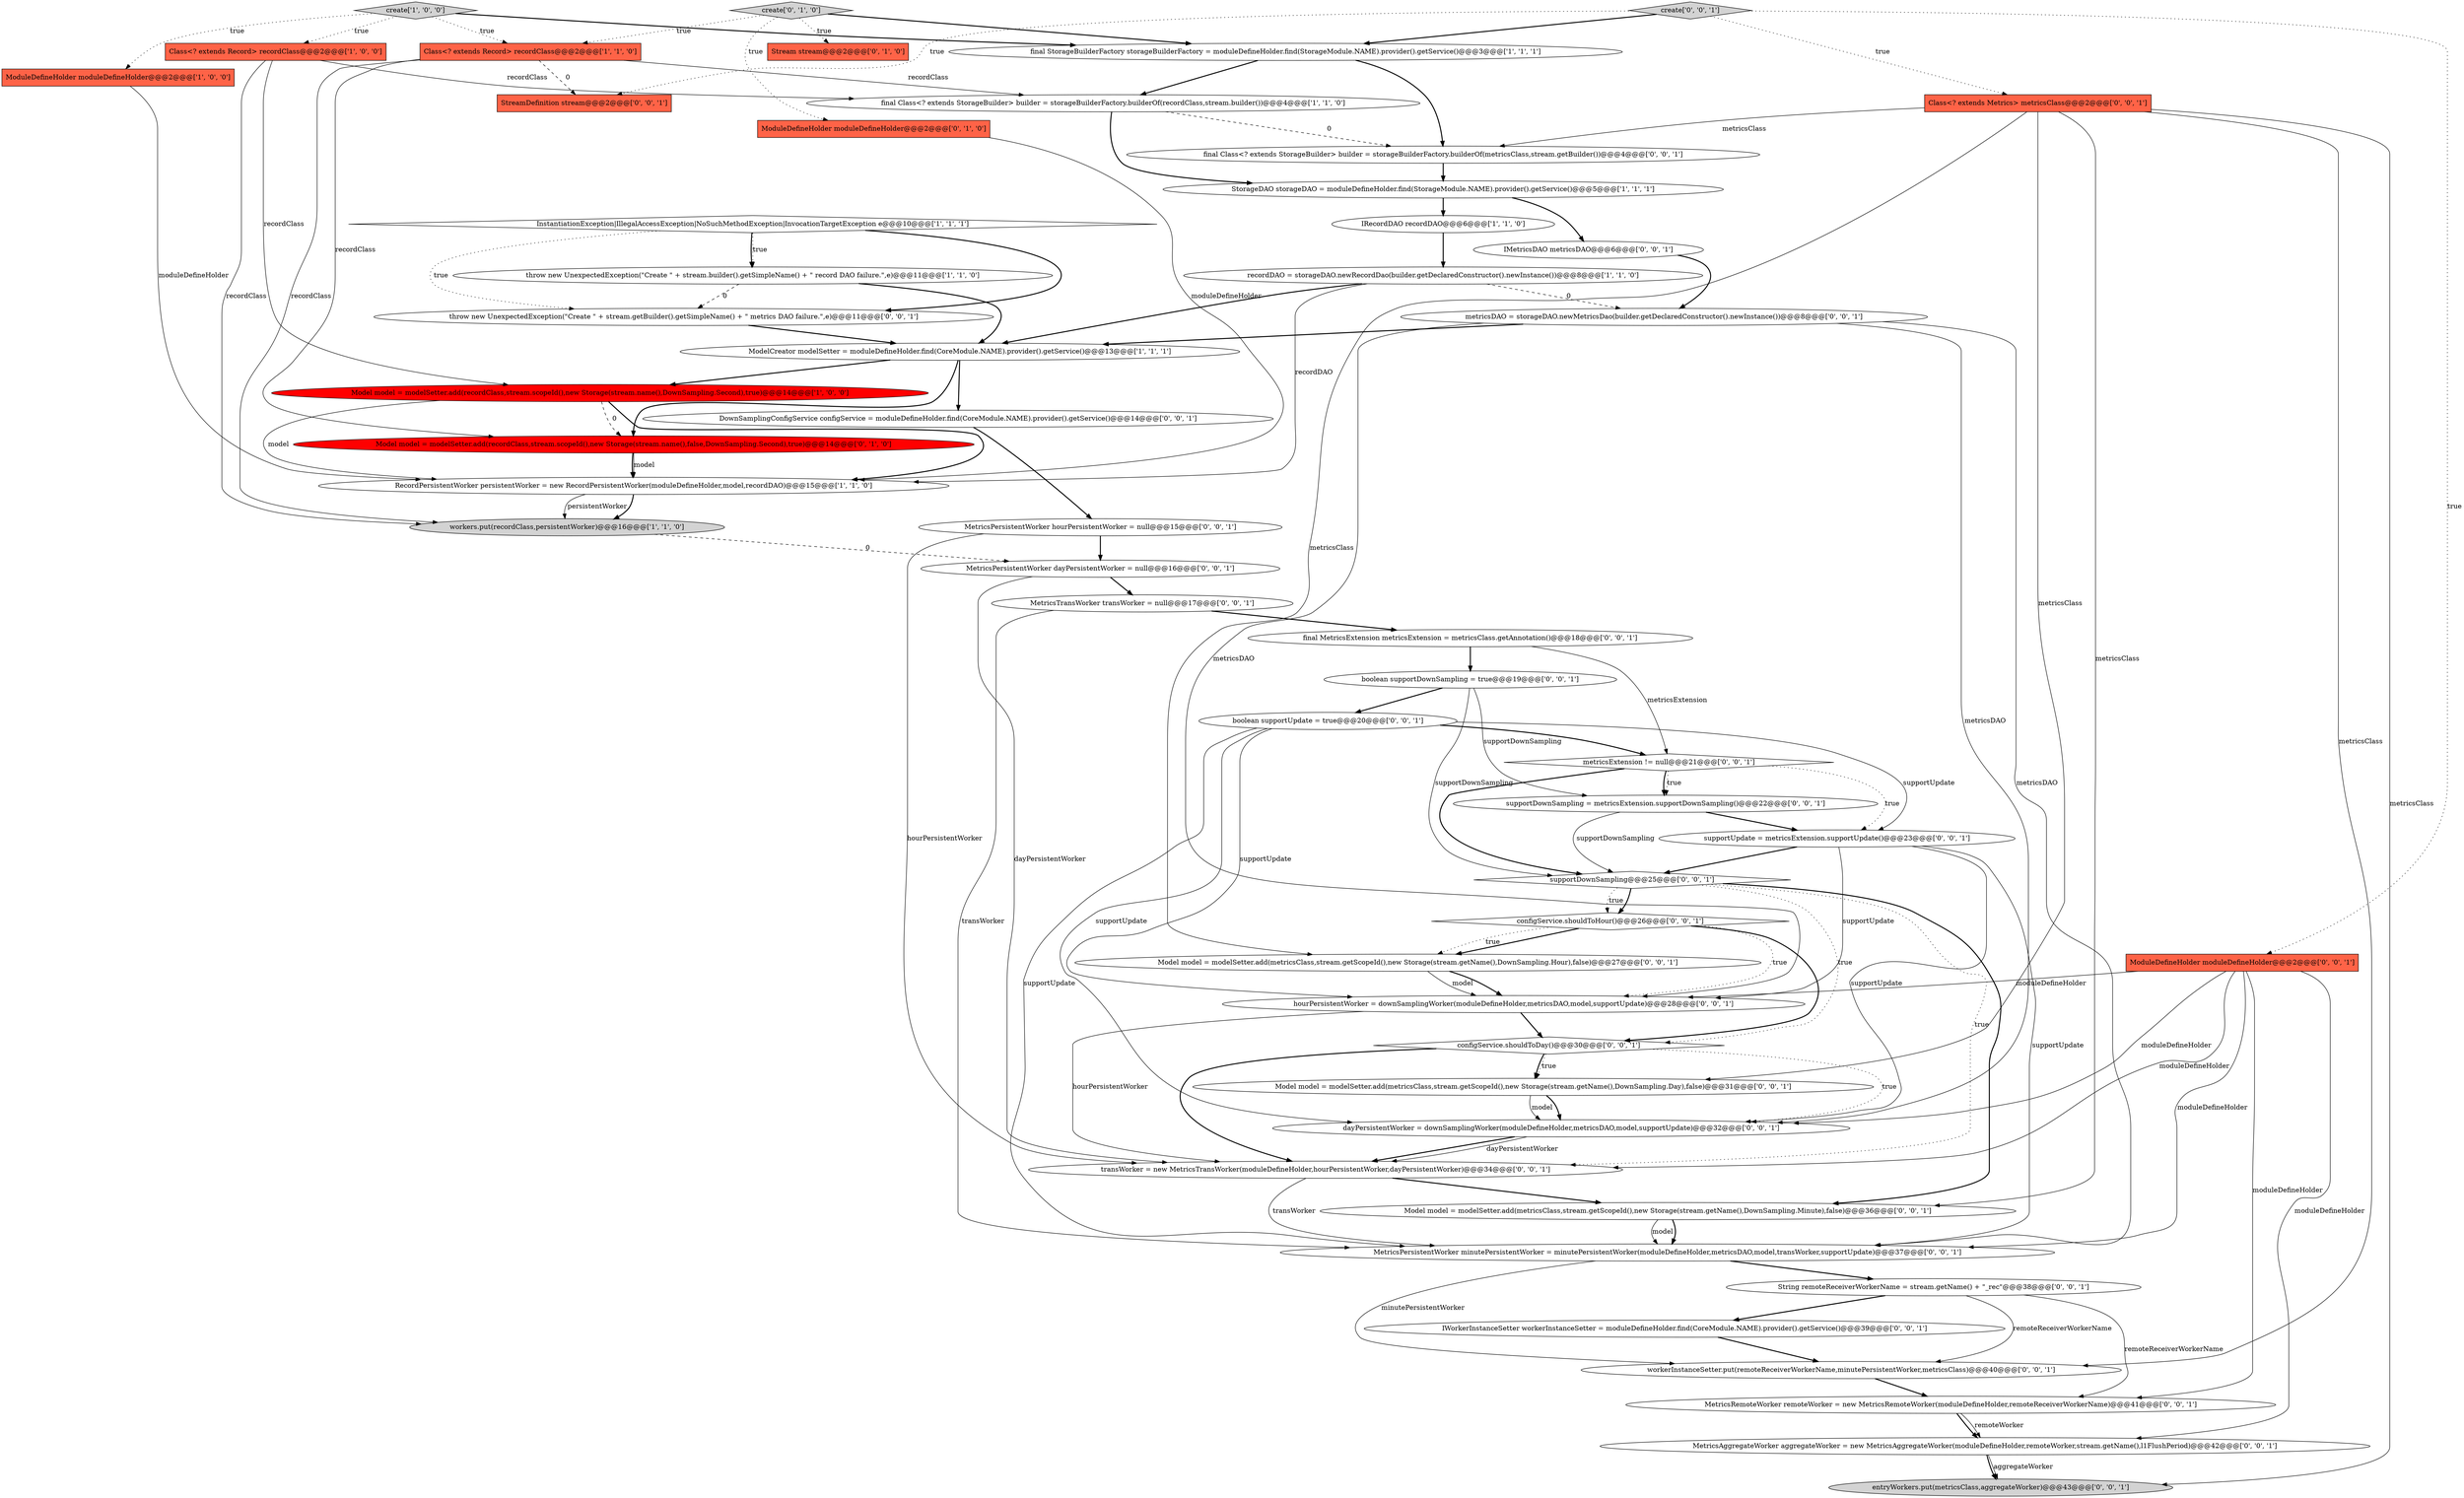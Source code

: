 digraph {
18 [style = filled, label = "create['0', '1', '0']", fillcolor = lightgray, shape = diamond image = "AAA0AAABBB2BBB"];
19 [style = filled, label = "ModuleDefineHolder moduleDefineHolder@@@2@@@['0', '0', '1']", fillcolor = tomato, shape = box image = "AAA0AAABBB3BBB"];
4 [style = filled, label = "StorageDAO storageDAO = moduleDefineHolder.find(StorageModule.NAME).provider().getService()@@@5@@@['1', '1', '1']", fillcolor = white, shape = ellipse image = "AAA0AAABBB1BBB"];
29 [style = filled, label = "metricsExtension != null@@@21@@@['0', '0', '1']", fillcolor = white, shape = diamond image = "AAA0AAABBB3BBB"];
2 [style = filled, label = "ModelCreator modelSetter = moduleDefineHolder.find(CoreModule.NAME).provider().getService()@@@13@@@['1', '1', '1']", fillcolor = white, shape = ellipse image = "AAA0AAABBB1BBB"];
33 [style = filled, label = "StreamDefinition stream@@@2@@@['0', '0', '1']", fillcolor = tomato, shape = box image = "AAA0AAABBB3BBB"];
34 [style = filled, label = "boolean supportDownSampling = true@@@19@@@['0', '0', '1']", fillcolor = white, shape = ellipse image = "AAA0AAABBB3BBB"];
42 [style = filled, label = "MetricsTransWorker transWorker = null@@@17@@@['0', '0', '1']", fillcolor = white, shape = ellipse image = "AAA0AAABBB3BBB"];
48 [style = filled, label = "boolean supportUpdate = true@@@20@@@['0', '0', '1']", fillcolor = white, shape = ellipse image = "AAA0AAABBB3BBB"];
51 [style = filled, label = "Model model = modelSetter.add(metricsClass,stream.getScopeId(),new Storage(stream.getName(),DownSampling.Hour),false)@@@27@@@['0', '0', '1']", fillcolor = white, shape = ellipse image = "AAA0AAABBB3BBB"];
32 [style = filled, label = "IMetricsDAO metricsDAO@@@6@@@['0', '0', '1']", fillcolor = white, shape = ellipse image = "AAA0AAABBB3BBB"];
35 [style = filled, label = "entryWorkers.put(metricsClass,aggregateWorker)@@@43@@@['0', '0', '1']", fillcolor = lightgray, shape = ellipse image = "AAA0AAABBB3BBB"];
30 [style = filled, label = "MetricsPersistentWorker hourPersistentWorker = null@@@15@@@['0', '0', '1']", fillcolor = white, shape = ellipse image = "AAA0AAABBB3BBB"];
24 [style = filled, label = "IWorkerInstanceSetter workerInstanceSetter = moduleDefineHolder.find(CoreModule.NAME).provider().getService()@@@39@@@['0', '0', '1']", fillcolor = white, shape = ellipse image = "AAA0AAABBB3BBB"];
8 [style = filled, label = "Class<? extends Record> recordClass@@@2@@@['1', '0', '0']", fillcolor = tomato, shape = box image = "AAA0AAABBB1BBB"];
46 [style = filled, label = "DownSamplingConfigService configService = moduleDefineHolder.find(CoreModule.NAME).provider().getService()@@@14@@@['0', '0', '1']", fillcolor = white, shape = ellipse image = "AAA0AAABBB3BBB"];
37 [style = filled, label = "MetricsRemoteWorker remoteWorker = new MetricsRemoteWorker(moduleDefineHolder,remoteReceiverWorkerName)@@@41@@@['0', '0', '1']", fillcolor = white, shape = ellipse image = "AAA0AAABBB3BBB"];
14 [style = filled, label = "InstantiationException|IllegalAccessException|NoSuchMethodException|InvocationTargetException e@@@10@@@['1', '1', '1']", fillcolor = white, shape = diamond image = "AAA0AAABBB1BBB"];
50 [style = filled, label = "final Class<? extends StorageBuilder> builder = storageBuilderFactory.builderOf(metricsClass,stream.getBuilder())@@@4@@@['0', '0', '1']", fillcolor = white, shape = ellipse image = "AAA0AAABBB3BBB"];
0 [style = filled, label = "RecordPersistentWorker persistentWorker = new RecordPersistentWorker(moduleDefineHolder,model,recordDAO)@@@15@@@['1', '1', '0']", fillcolor = white, shape = ellipse image = "AAA0AAABBB1BBB"];
27 [style = filled, label = "configService.shouldToHour()@@@26@@@['0', '0', '1']", fillcolor = white, shape = diamond image = "AAA0AAABBB3BBB"];
31 [style = filled, label = "hourPersistentWorker = downSamplingWorker(moduleDefineHolder,metricsDAO,model,supportUpdate)@@@28@@@['0', '0', '1']", fillcolor = white, shape = ellipse image = "AAA0AAABBB3BBB"];
1 [style = filled, label = "IRecordDAO recordDAO@@@6@@@['1', '1', '0']", fillcolor = white, shape = ellipse image = "AAA0AAABBB1BBB"];
52 [style = filled, label = "supportUpdate = metricsExtension.supportUpdate()@@@23@@@['0', '0', '1']", fillcolor = white, shape = ellipse image = "AAA0AAABBB3BBB"];
21 [style = filled, label = "Model model = modelSetter.add(metricsClass,stream.getScopeId(),new Storage(stream.getName(),DownSampling.Day),false)@@@31@@@['0', '0', '1']", fillcolor = white, shape = ellipse image = "AAA0AAABBB3BBB"];
40 [style = filled, label = "metricsDAO = storageDAO.newMetricsDao(builder.getDeclaredConstructor().newInstance())@@@8@@@['0', '0', '1']", fillcolor = white, shape = ellipse image = "AAA0AAABBB3BBB"];
15 [style = filled, label = "Model model = modelSetter.add(recordClass,stream.scopeId(),new Storage(stream.name(),false,DownSampling.Second),true)@@@14@@@['0', '1', '0']", fillcolor = red, shape = ellipse image = "AAA1AAABBB2BBB"];
6 [style = filled, label = "ModuleDefineHolder moduleDefineHolder@@@2@@@['1', '0', '0']", fillcolor = tomato, shape = box image = "AAA0AAABBB1BBB"];
20 [style = filled, label = "throw new UnexpectedException(\"Create \" + stream.getBuilder().getSimpleName() + \" metrics DAO failure.\",e)@@@11@@@['0', '0', '1']", fillcolor = white, shape = ellipse image = "AAA0AAABBB3BBB"];
22 [style = filled, label = "configService.shouldToDay()@@@30@@@['0', '0', '1']", fillcolor = white, shape = diamond image = "AAA0AAABBB3BBB"];
13 [style = filled, label = "Model model = modelSetter.add(recordClass,stream.scopeId(),new Storage(stream.name(),DownSampling.Second),true)@@@14@@@['1', '0', '0']", fillcolor = red, shape = ellipse image = "AAA1AAABBB1BBB"];
25 [style = filled, label = "supportDownSampling@@@25@@@['0', '0', '1']", fillcolor = white, shape = diamond image = "AAA0AAABBB3BBB"];
7 [style = filled, label = "recordDAO = storageDAO.newRecordDao(builder.getDeclaredConstructor().newInstance())@@@8@@@['1', '1', '0']", fillcolor = white, shape = ellipse image = "AAA0AAABBB1BBB"];
16 [style = filled, label = "Stream stream@@@2@@@['0', '1', '0']", fillcolor = tomato, shape = box image = "AAA0AAABBB2BBB"];
45 [style = filled, label = "String remoteReceiverWorkerName = stream.getName() + \"_rec\"@@@38@@@['0', '0', '1']", fillcolor = white, shape = ellipse image = "AAA0AAABBB3BBB"];
3 [style = filled, label = "final StorageBuilderFactory storageBuilderFactory = moduleDefineHolder.find(StorageModule.NAME).provider().getService()@@@3@@@['1', '1', '1']", fillcolor = white, shape = ellipse image = "AAA0AAABBB1BBB"];
9 [style = filled, label = "final Class<? extends StorageBuilder> builder = storageBuilderFactory.builderOf(recordClass,stream.builder())@@@4@@@['1', '1', '0']", fillcolor = white, shape = ellipse image = "AAA0AAABBB1BBB"];
11 [style = filled, label = "create['1', '0', '0']", fillcolor = lightgray, shape = diamond image = "AAA0AAABBB1BBB"];
36 [style = filled, label = "workerInstanceSetter.put(remoteReceiverWorkerName,minutePersistentWorker,metricsClass)@@@40@@@['0', '0', '1']", fillcolor = white, shape = ellipse image = "AAA0AAABBB3BBB"];
17 [style = filled, label = "ModuleDefineHolder moduleDefineHolder@@@2@@@['0', '1', '0']", fillcolor = tomato, shape = box image = "AAA0AAABBB2BBB"];
23 [style = filled, label = "Class<? extends Metrics> metricsClass@@@2@@@['0', '0', '1']", fillcolor = tomato, shape = box image = "AAA0AAABBB3BBB"];
43 [style = filled, label = "dayPersistentWorker = downSamplingWorker(moduleDefineHolder,metricsDAO,model,supportUpdate)@@@32@@@['0', '0', '1']", fillcolor = white, shape = ellipse image = "AAA0AAABBB3BBB"];
38 [style = filled, label = "supportDownSampling = metricsExtension.supportDownSampling()@@@22@@@['0', '0', '1']", fillcolor = white, shape = ellipse image = "AAA0AAABBB3BBB"];
26 [style = filled, label = "final MetricsExtension metricsExtension = metricsClass.getAnnotation()@@@18@@@['0', '0', '1']", fillcolor = white, shape = ellipse image = "AAA0AAABBB3BBB"];
44 [style = filled, label = "MetricsPersistentWorker minutePersistentWorker = minutePersistentWorker(moduleDefineHolder,metricsDAO,model,transWorker,supportUpdate)@@@37@@@['0', '0', '1']", fillcolor = white, shape = ellipse image = "AAA0AAABBB3BBB"];
28 [style = filled, label = "MetricsPersistentWorker dayPersistentWorker = null@@@16@@@['0', '0', '1']", fillcolor = white, shape = ellipse image = "AAA0AAABBB3BBB"];
49 [style = filled, label = "Model model = modelSetter.add(metricsClass,stream.getScopeId(),new Storage(stream.getName(),DownSampling.Minute),false)@@@36@@@['0', '0', '1']", fillcolor = white, shape = ellipse image = "AAA0AAABBB3BBB"];
12 [style = filled, label = "throw new UnexpectedException(\"Create \" + stream.builder().getSimpleName() + \" record DAO failure.\",e)@@@11@@@['1', '1', '0']", fillcolor = white, shape = ellipse image = "AAA0AAABBB1BBB"];
5 [style = filled, label = "workers.put(recordClass,persistentWorker)@@@16@@@['1', '1', '0']", fillcolor = lightgray, shape = ellipse image = "AAA0AAABBB1BBB"];
39 [style = filled, label = "MetricsAggregateWorker aggregateWorker = new MetricsAggregateWorker(moduleDefineHolder,remoteWorker,stream.getName(),l1FlushPeriod)@@@42@@@['0', '0', '1']", fillcolor = white, shape = ellipse image = "AAA0AAABBB3BBB"];
41 [style = filled, label = "transWorker = new MetricsTransWorker(moduleDefineHolder,hourPersistentWorker,dayPersistentWorker)@@@34@@@['0', '0', '1']", fillcolor = white, shape = ellipse image = "AAA0AAABBB3BBB"];
10 [style = filled, label = "Class<? extends Record> recordClass@@@2@@@['1', '1', '0']", fillcolor = tomato, shape = box image = "AAA0AAABBB1BBB"];
47 [style = filled, label = "create['0', '0', '1']", fillcolor = lightgray, shape = diamond image = "AAA0AAABBB3BBB"];
40->2 [style = bold, label=""];
25->49 [style = bold, label=""];
34->38 [style = solid, label="supportDownSampling"];
18->3 [style = bold, label=""];
52->31 [style = solid, label="supportUpdate"];
23->49 [style = solid, label="metricsClass"];
38->52 [style = bold, label=""];
41->44 [style = solid, label="transWorker"];
34->25 [style = solid, label="supportDownSampling"];
48->29 [style = bold, label=""];
21->43 [style = bold, label=""];
26->34 [style = bold, label=""];
8->5 [style = solid, label="recordClass"];
13->15 [style = dashed, label="0"];
45->24 [style = bold, label=""];
23->36 [style = solid, label="metricsClass"];
31->41 [style = solid, label="hourPersistentWorker"];
12->2 [style = bold, label=""];
30->28 [style = bold, label=""];
5->28 [style = dashed, label="0"];
15->0 [style = bold, label=""];
2->15 [style = bold, label=""];
9->50 [style = dashed, label="0"];
21->43 [style = solid, label="model"];
11->8 [style = dotted, label="true"];
6->0 [style = solid, label="moduleDefineHolder"];
38->25 [style = solid, label="supportDownSampling"];
27->51 [style = bold, label=""];
28->42 [style = bold, label=""];
45->37 [style = solid, label="remoteReceiverWorkerName"];
14->20 [style = bold, label=""];
48->31 [style = solid, label="supportUpdate"];
40->31 [style = solid, label="metricsDAO"];
12->20 [style = dashed, label="0"];
14->12 [style = dotted, label="true"];
34->48 [style = bold, label=""];
18->16 [style = dotted, label="true"];
11->10 [style = dotted, label="true"];
22->41 [style = bold, label=""];
22->43 [style = dotted, label="true"];
23->21 [style = solid, label="metricsClass"];
41->49 [style = bold, label=""];
30->41 [style = solid, label="hourPersistentWorker"];
19->37 [style = solid, label="moduleDefineHolder"];
0->5 [style = solid, label="persistentWorker"];
27->22 [style = bold, label=""];
19->44 [style = solid, label="moduleDefineHolder"];
29->52 [style = dotted, label="true"];
7->0 [style = solid, label="recordDAO"];
25->27 [style = bold, label=""];
39->35 [style = solid, label="aggregateWorker"];
7->2 [style = bold, label=""];
39->35 [style = bold, label=""];
19->39 [style = solid, label="moduleDefineHolder"];
37->39 [style = solid, label="remoteWorker"];
40->43 [style = solid, label="metricsDAO"];
19->43 [style = solid, label="moduleDefineHolder"];
40->44 [style = solid, label="metricsDAO"];
29->38 [style = bold, label=""];
13->0 [style = solid, label="model"];
42->44 [style = solid, label="transWorker"];
48->52 [style = solid, label="supportUpdate"];
36->37 [style = bold, label=""];
18->17 [style = dotted, label="true"];
44->45 [style = bold, label=""];
23->51 [style = solid, label="metricsClass"];
13->0 [style = bold, label=""];
22->21 [style = dotted, label="true"];
44->36 [style = solid, label="minutePersistentWorker"];
47->3 [style = bold, label=""];
49->44 [style = bold, label=""];
28->41 [style = solid, label="dayPersistentWorker"];
47->19 [style = dotted, label="true"];
50->4 [style = bold, label=""];
48->43 [style = solid, label="supportUpdate"];
47->23 [style = dotted, label="true"];
1->7 [style = bold, label=""];
8->9 [style = solid, label="recordClass"];
18->10 [style = dotted, label="true"];
3->9 [style = bold, label=""];
46->30 [style = bold, label=""];
47->33 [style = dotted, label="true"];
11->3 [style = bold, label=""];
11->6 [style = dotted, label="true"];
27->31 [style = dotted, label="true"];
32->40 [style = bold, label=""];
26->29 [style = solid, label="metricsExtension"];
43->41 [style = bold, label=""];
4->1 [style = bold, label=""];
15->0 [style = solid, label="model"];
27->51 [style = dotted, label="true"];
37->39 [style = bold, label=""];
8->13 [style = solid, label="recordClass"];
0->5 [style = bold, label=""];
52->44 [style = solid, label="supportUpdate"];
3->50 [style = bold, label=""];
51->31 [style = solid, label="model"];
7->40 [style = dashed, label="0"];
52->43 [style = solid, label="supportUpdate"];
42->26 [style = bold, label=""];
2->46 [style = bold, label=""];
48->44 [style = solid, label="supportUpdate"];
31->22 [style = bold, label=""];
17->0 [style = solid, label="moduleDefineHolder"];
9->4 [style = bold, label=""];
45->36 [style = solid, label="remoteReceiverWorkerName"];
22->21 [style = bold, label=""];
29->25 [style = bold, label=""];
29->38 [style = dotted, label="true"];
10->33 [style = dashed, label="0"];
25->41 [style = dotted, label="true"];
2->13 [style = bold, label=""];
20->2 [style = bold, label=""];
14->20 [style = dotted, label="true"];
23->50 [style = solid, label="metricsClass"];
24->36 [style = bold, label=""];
23->35 [style = solid, label="metricsClass"];
10->9 [style = solid, label="recordClass"];
52->25 [style = bold, label=""];
43->41 [style = solid, label="dayPersistentWorker"];
14->12 [style = bold, label=""];
25->22 [style = dotted, label="true"];
10->15 [style = solid, label="recordClass"];
49->44 [style = solid, label="model"];
19->41 [style = solid, label="moduleDefineHolder"];
51->31 [style = bold, label=""];
19->31 [style = solid, label="moduleDefineHolder"];
25->27 [style = dotted, label="true"];
4->32 [style = bold, label=""];
10->5 [style = solid, label="recordClass"];
}
